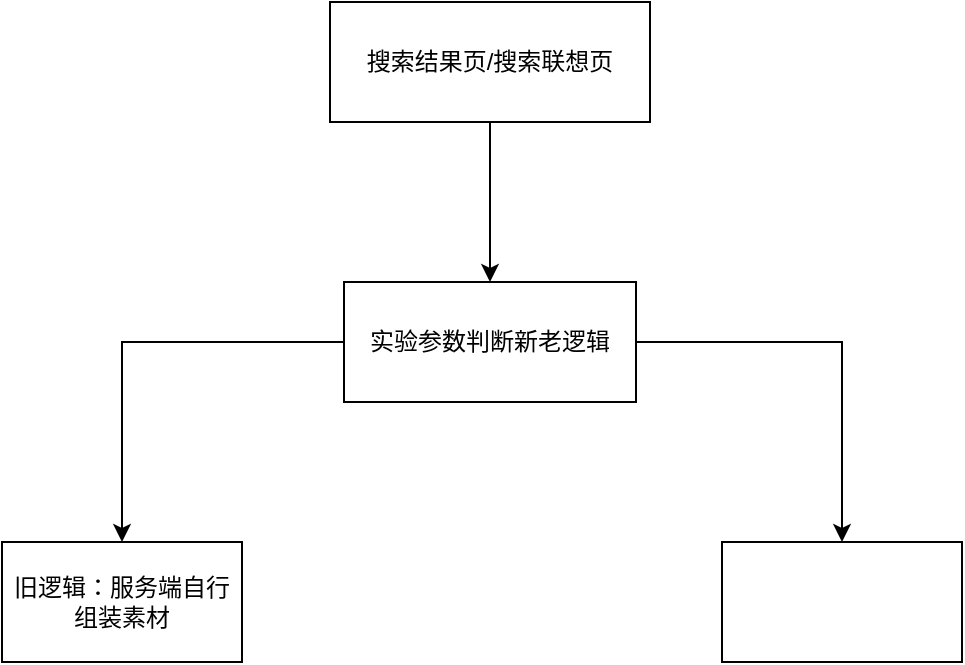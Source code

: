<mxfile version="24.6.4" type="github">
  <diagram name="第 1 页" id="2p6PbSH8Rtov-mYEVdqb">
    <mxGraphModel dx="1050" dy="542" grid="1" gridSize="10" guides="1" tooltips="1" connect="1" arrows="1" fold="1" page="1" pageScale="1" pageWidth="827" pageHeight="1169" math="0" shadow="0">
      <root>
        <mxCell id="0" />
        <mxCell id="1" parent="0" />
        <mxCell id="UeHk_AjMX2R_iuzYlcZ4-3" value="" style="edgeStyle=orthogonalEdgeStyle;rounded=0;orthogonalLoop=1;jettySize=auto;html=1;" edge="1" parent="1" source="UeHk_AjMX2R_iuzYlcZ4-1" target="UeHk_AjMX2R_iuzYlcZ4-2">
          <mxGeometry relative="1" as="geometry" />
        </mxCell>
        <mxCell id="UeHk_AjMX2R_iuzYlcZ4-1" value="搜索结果页/搜索联想页" style="whiteSpace=wrap;html=1;" vertex="1" parent="1">
          <mxGeometry x="334" y="80" width="160" height="60" as="geometry" />
        </mxCell>
        <mxCell id="UeHk_AjMX2R_iuzYlcZ4-7" value="" style="edgeStyle=orthogonalEdgeStyle;rounded=0;orthogonalLoop=1;jettySize=auto;html=1;" edge="1" parent="1" source="UeHk_AjMX2R_iuzYlcZ4-2" target="UeHk_AjMX2R_iuzYlcZ4-6">
          <mxGeometry relative="1" as="geometry" />
        </mxCell>
        <mxCell id="UeHk_AjMX2R_iuzYlcZ4-9" value="" style="edgeStyle=orthogonalEdgeStyle;rounded=0;orthogonalLoop=1;jettySize=auto;html=1;" edge="1" parent="1" source="UeHk_AjMX2R_iuzYlcZ4-2" target="UeHk_AjMX2R_iuzYlcZ4-8">
          <mxGeometry relative="1" as="geometry" />
        </mxCell>
        <mxCell id="UeHk_AjMX2R_iuzYlcZ4-2" value="实验参数判断新老逻辑" style="whiteSpace=wrap;html=1;" vertex="1" parent="1">
          <mxGeometry x="341" y="220" width="146" height="60" as="geometry" />
        </mxCell>
        <mxCell id="UeHk_AjMX2R_iuzYlcZ4-6" value="旧逻辑：服务端自行组装素材" style="whiteSpace=wrap;html=1;" vertex="1" parent="1">
          <mxGeometry x="170" y="350" width="120" height="60" as="geometry" />
        </mxCell>
        <mxCell id="UeHk_AjMX2R_iuzYlcZ4-8" value="" style="whiteSpace=wrap;html=1;" vertex="1" parent="1">
          <mxGeometry x="530" y="350" width="120" height="60" as="geometry" />
        </mxCell>
      </root>
    </mxGraphModel>
  </diagram>
</mxfile>
